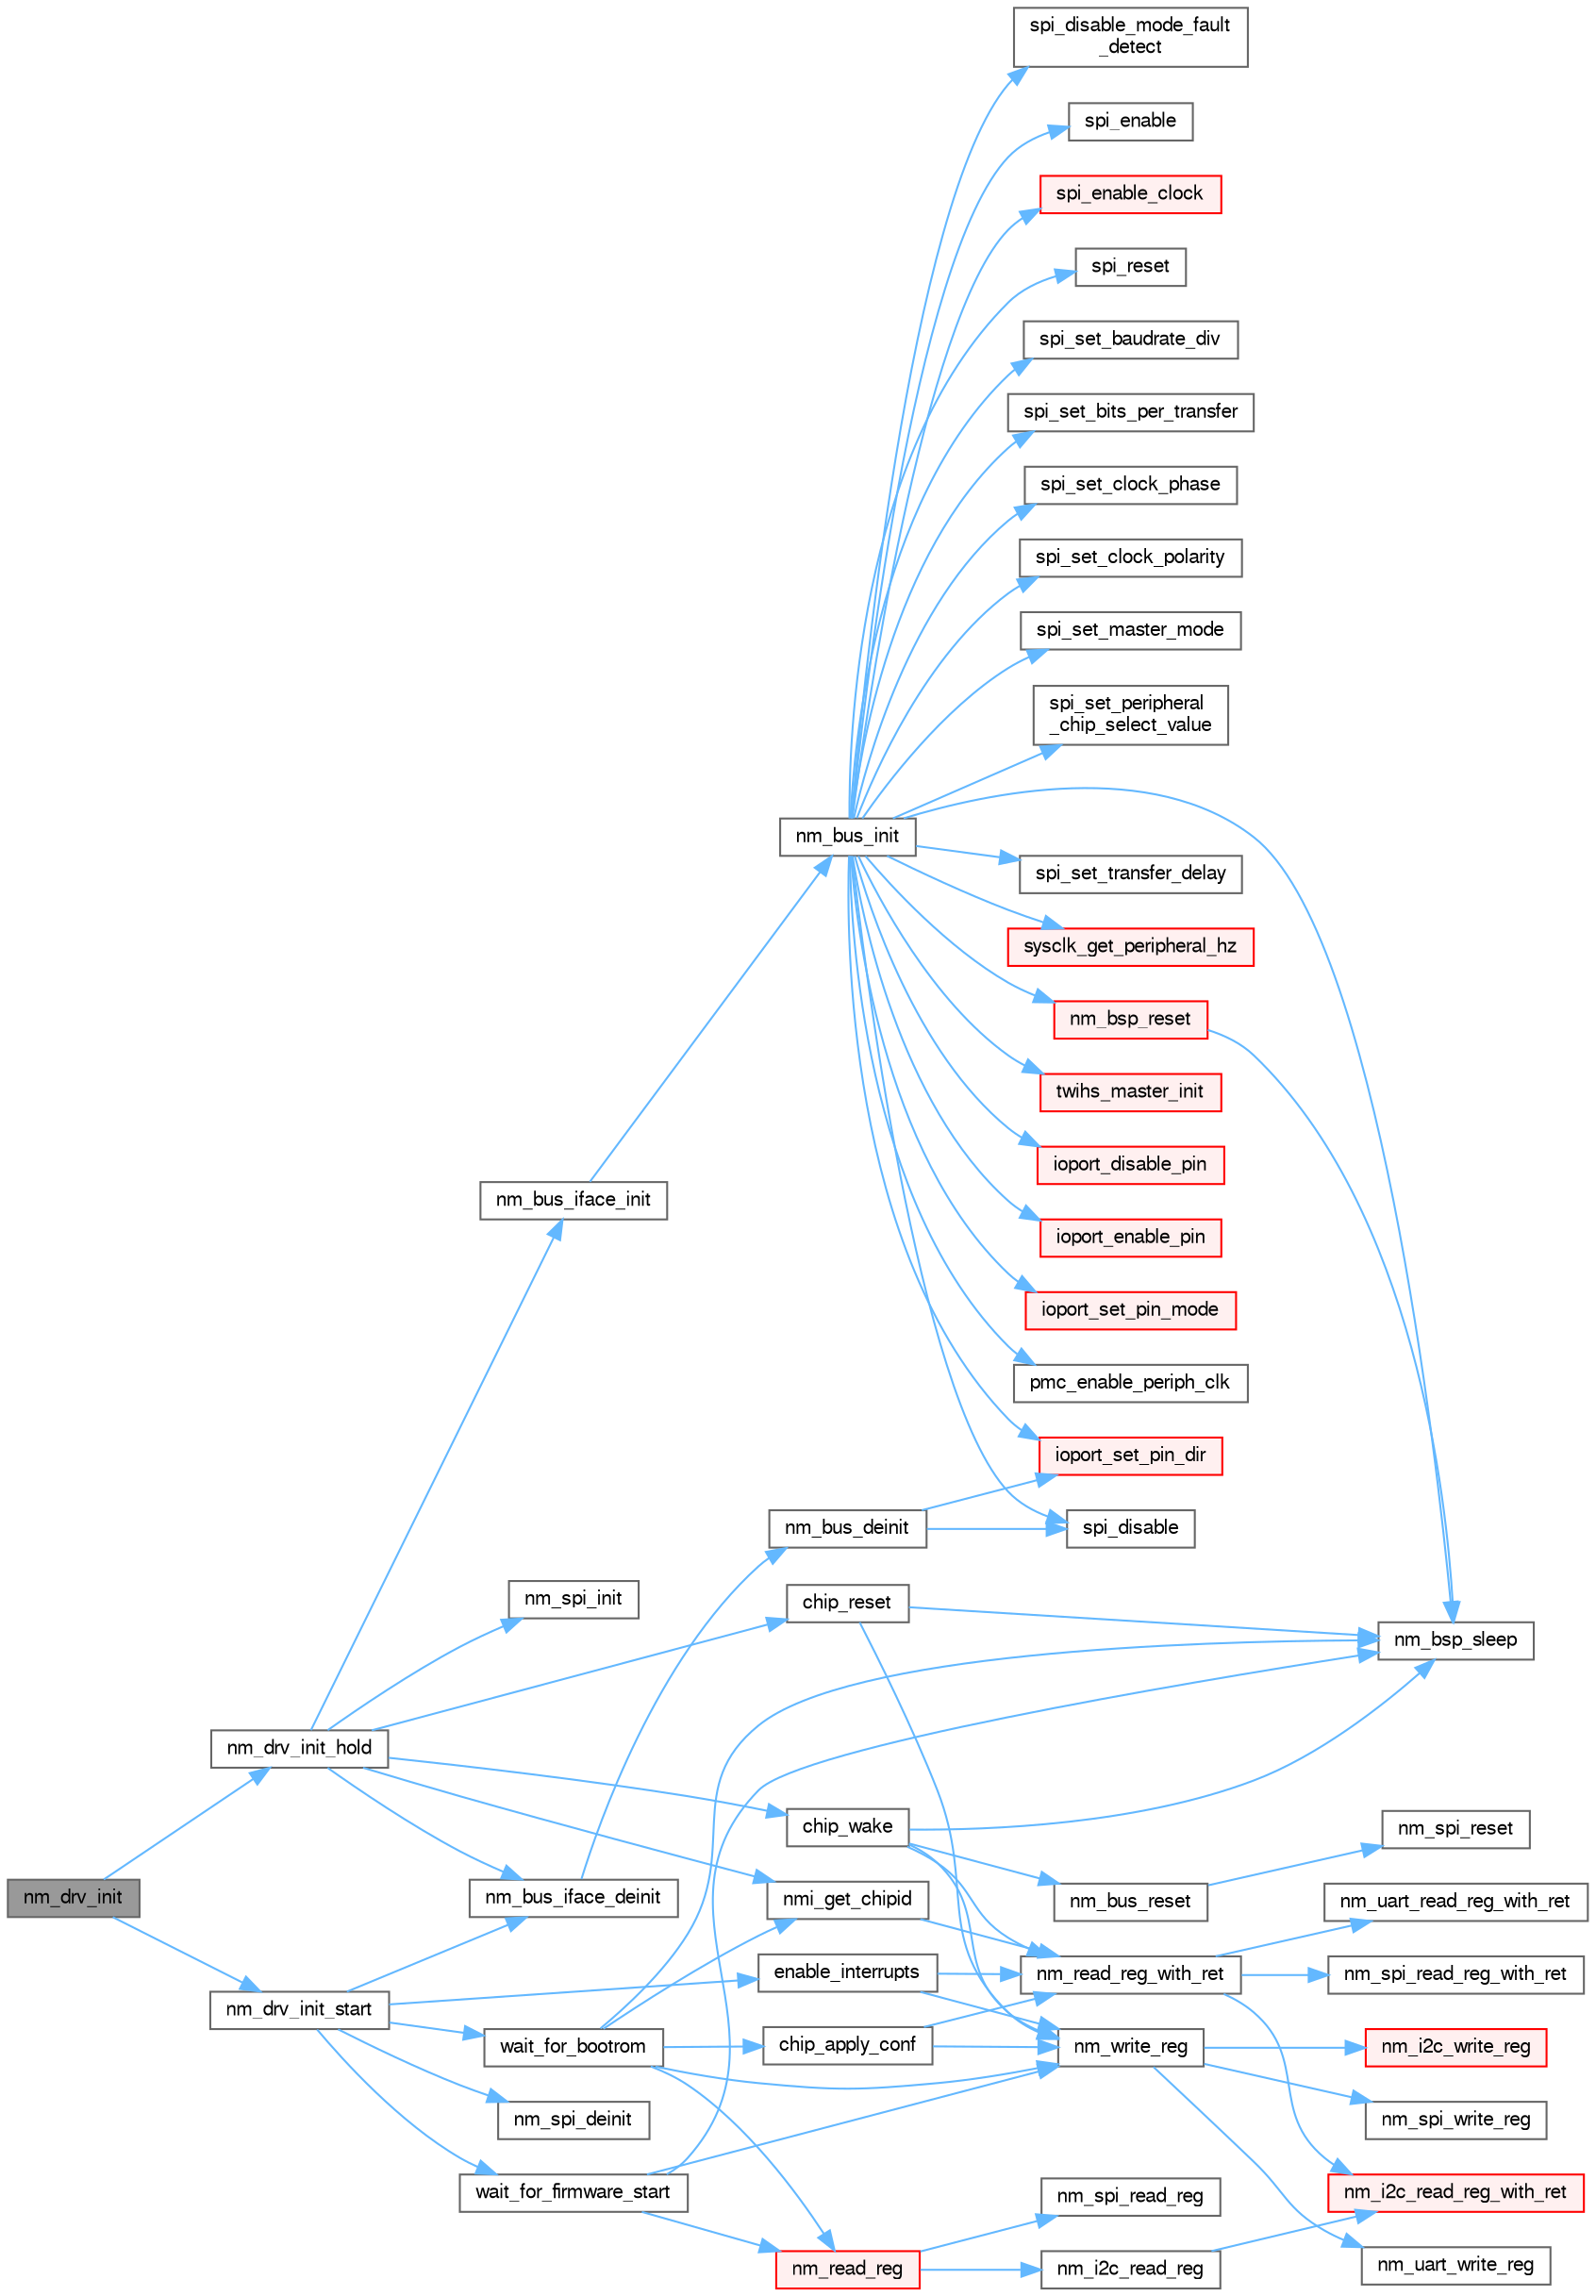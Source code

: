 digraph "nm_drv_init"
{
 // LATEX_PDF_SIZE
  bgcolor="transparent";
  edge [fontname=FreeSans,fontsize=10,labelfontname=FreeSans,labelfontsize=10];
  node [fontname=FreeSans,fontsize=10,shape=box,height=0.2,width=0.4];
  rankdir="LR";
  Node1 [label="nm_drv_init",height=0.2,width=0.4,color="gray40", fillcolor="grey60", style="filled", fontcolor="black",tooltip=" "];
  Node1 -> Node2 [color="steelblue1",style="solid"];
  Node2 [label="nm_drv_init_hold",height=0.2,width=0.4,color="grey40", fillcolor="white", style="filled",URL="$nmdrv_8c.html#a221982f7720b56973f8d52a97eff6f6a",tooltip=" "];
  Node2 -> Node3 [color="steelblue1",style="solid"];
  Node3 [label="chip_reset",height=0.2,width=0.4,color="grey40", fillcolor="white", style="filled",URL="$nmasic_8c.html#a6a4516bd3101cf65fa64750b98a9a9b9",tooltip=" "];
  Node3 -> Node4 [color="steelblue1",style="solid"];
  Node4 [label="nm_bsp_sleep",height=0.2,width=0.4,color="grey40", fillcolor="white", style="filled",URL="$group___nm_bsp_sleep_fn.html#gadbf38ddf0138d8e0a4e4720909a7b081",tooltip="Used to put the host to sleep for the specified duration (in milliseconds). Forcing the host to sleep..."];
  Node3 -> Node5 [color="steelblue1",style="solid"];
  Node5 [label="nm_write_reg",height=0.2,width=0.4,color="grey40", fillcolor="white", style="filled",URL="$nmbus_8c.html#a6a7d6b943cea86630575707ef80e09f9",tooltip=" "];
  Node5 -> Node6 [color="steelblue1",style="solid"];
  Node6 [label="nm_i2c_write_reg",height=0.2,width=0.4,color="red", fillcolor="#FFF0F0", style="filled",URL="$nmi2c_8c.html#a1bd0dd974a31b39146c20717bd6b7991",tooltip=" "];
  Node5 -> Node15 [color="steelblue1",style="solid"];
  Node15 [label="nm_spi_write_reg",height=0.2,width=0.4,color="grey40", fillcolor="white", style="filled",URL="$nmspi_8h.html#a8e4e4efa9b987e6eed4c23b848248a32",tooltip=" "];
  Node5 -> Node16 [color="steelblue1",style="solid"];
  Node16 [label="nm_uart_write_reg",height=0.2,width=0.4,color="grey40", fillcolor="white", style="filled",URL="$nmuart_8h.html#a8d6ab67f8e0106126ba1748e68cd943c",tooltip=" "];
  Node2 -> Node17 [color="steelblue1",style="solid"];
  Node17 [label="chip_wake",height=0.2,width=0.4,color="grey40", fillcolor="white", style="filled",URL="$nmasic_8c.html#abe05d6f4afa80ace3bd105d63dceda52",tooltip=" "];
  Node17 -> Node4 [color="steelblue1",style="solid"];
  Node17 -> Node18 [color="steelblue1",style="solid"];
  Node18 [label="nm_bus_reset",height=0.2,width=0.4,color="grey40", fillcolor="white", style="filled",URL="$nmbus_8c.html#a47e65a88a8262359d46de3cb869f481e",tooltip="reset bus interface"];
  Node18 -> Node19 [color="steelblue1",style="solid"];
  Node19 [label="nm_spi_reset",height=0.2,width=0.4,color="grey40", fillcolor="white", style="filled",URL="$nmspi_8h.html#a2277b874c5554c7f0675fcd5543aa6c0",tooltip="reset the SPI"];
  Node17 -> Node20 [color="steelblue1",style="solid"];
  Node20 [label="nm_read_reg_with_ret",height=0.2,width=0.4,color="grey40", fillcolor="white", style="filled",URL="$nmbus_8c.html#a475d273d8342f3f5c2a00e2887bf1b4f",tooltip=" "];
  Node20 -> Node21 [color="steelblue1",style="solid"];
  Node21 [label="nm_i2c_read_reg_with_ret",height=0.2,width=0.4,color="red", fillcolor="#FFF0F0", style="filled",URL="$nmi2c_8c.html#aa653cd4fd522820cd784c6328f372261",tooltip=" "];
  Node20 -> Node22 [color="steelblue1",style="solid"];
  Node22 [label="nm_spi_read_reg_with_ret",height=0.2,width=0.4,color="grey40", fillcolor="white", style="filled",URL="$nmspi_8h.html#aae92c14d16f00b293e10a8a3a86f9095",tooltip=" "];
  Node20 -> Node23 [color="steelblue1",style="solid"];
  Node23 [label="nm_uart_read_reg_with_ret",height=0.2,width=0.4,color="grey40", fillcolor="white", style="filled",URL="$nmuart_8h.html#a5ddecb766fd8041b0a2ff7f553f8183e",tooltip=" "];
  Node17 -> Node5 [color="steelblue1",style="solid"];
  Node2 -> Node24 [color="steelblue1",style="solid"];
  Node24 [label="nm_bus_iface_deinit",height=0.2,width=0.4,color="grey40", fillcolor="white", style="filled",URL="$nmbus_8c.html#afd8c7289de1cbf00464909c5c491b088",tooltip="Deinitialize bus interface."];
  Node24 -> Node25 [color="steelblue1",style="solid"];
  Node25 [label="nm_bus_deinit",height=0.2,width=0.4,color="grey40", fillcolor="white", style="filled",URL="$nm__bus__wrapper__same70_8c.html#a079140d5aa8c4f896339434c669a44aa",tooltip="De-initialize the bus wrapper."];
  Node25 -> Node26 [color="steelblue1",style="solid"];
  Node26 [label="ioport_set_pin_dir",height=0.2,width=0.4,color="red", fillcolor="#FFF0F0", style="filled",URL="$group__ioport__group.html#ga2d3cad38c936cf010569927289262350",tooltip="Set direction for a single IOPORT pin."];
  Node25 -> Node32 [color="steelblue1",style="solid"];
  Node32 [label="spi_disable",height=0.2,width=0.4,color="grey40", fillcolor="white", style="filled",URL="$drivers_2spi_2spi_8h.html#ae1923cf9736b951fa60a7404d4420812",tooltip="Disable SPI."];
  Node2 -> Node33 [color="steelblue1",style="solid"];
  Node33 [label="nm_bus_iface_init",height=0.2,width=0.4,color="grey40", fillcolor="white", style="filled",URL="$nmbus_8c.html#aaafc1bd52ccd798c512173f18543b966",tooltip=" "];
  Node33 -> Node34 [color="steelblue1",style="solid"];
  Node34 [label="nm_bus_init",height=0.2,width=0.4,color="grey40", fillcolor="white", style="filled",URL="$nm__bus__wrapper__same70_8c.html#ac6735b4dcb286ba50ed1b2db8ae04d31",tooltip=" "];
  Node34 -> Node35 [color="steelblue1",style="solid"];
  Node35 [label="ioport_disable_pin",height=0.2,width=0.4,color="red", fillcolor="#FFF0F0", style="filled",URL="$group__ioport__group.html#ga71ffb860475938ae5c465ae8a536b6fd",tooltip="Disable IOPORT pin, based on a pin created with IOPORT_CREATE_PIN()."];
  Node34 -> Node38 [color="steelblue1",style="solid"];
  Node38 [label="ioport_enable_pin",height=0.2,width=0.4,color="red", fillcolor="#FFF0F0", style="filled",URL="$group__ioport__group.html#gacdc3b4c6e23bed18c45de856fda5678f",tooltip="Enable an IOPORT pin, based on a pin created with IOPORT_CREATE_PIN()."];
  Node34 -> Node26 [color="steelblue1",style="solid"];
  Node34 -> Node41 [color="steelblue1",style="solid"];
  Node41 [label="ioport_set_pin_mode",height=0.2,width=0.4,color="red", fillcolor="#FFF0F0", style="filled",URL="$group__ioport__group.html#ga09df7897a4e2401204c84211a29aa67a",tooltip="Set pin mode for one single IOPORT pin."];
  Node34 -> Node44 [color="steelblue1",style="solid"];
  Node44 [label="nm_bsp_reset",height=0.2,width=0.4,color="red", fillcolor="#FFF0F0", style="filled",URL="$group___nm_bsp_reset_fn.html#ga3e540428a9246a27c61999ecb7e13d05",tooltip="Reset WINC1500 SoC by setting CHIP_EN and RESET_N signals low, CHIP_EN high then RESET_N high."];
  Node44 -> Node4 [color="steelblue1",style="solid"];
  Node34 -> Node4 [color="steelblue1",style="solid"];
  Node34 -> Node47 [color="steelblue1",style="solid"];
  Node47 [label="pmc_enable_periph_clk",height=0.2,width=0.4,color="grey40", fillcolor="white", style="filled",URL="$group__sam__drivers__pmc__group.html#gad09de55bb493f4ebdd92305f24f27d62",tooltip="Enable the specified peripheral clock."];
  Node34 -> Node32 [color="steelblue1",style="solid"];
  Node34 -> Node48 [color="steelblue1",style="solid"];
  Node48 [label="spi_disable_mode_fault\l_detect",height=0.2,width=0.4,color="grey40", fillcolor="white", style="filled",URL="$drivers_2spi_2spi_8h.html#a1498285b5ff73664ad14833e5ce01c6a",tooltip="Disable Mode Fault Detection."];
  Node34 -> Node49 [color="steelblue1",style="solid"];
  Node49 [label="spi_enable",height=0.2,width=0.4,color="grey40", fillcolor="white", style="filled",URL="$drivers_2spi_2spi_8h.html#a0d4feda4666a1448e5d41a8479b60689",tooltip="Enable SPI."];
  Node34 -> Node50 [color="steelblue1",style="solid"];
  Node50 [label="spi_enable_clock",height=0.2,width=0.4,color="red", fillcolor="#FFF0F0", style="filled",URL="$group__sam__drivers__spi__group.html#ga717643bb5d2401bed319b2ad8bc41462",tooltip="Enable SPI clock."];
  Node34 -> Node52 [color="steelblue1",style="solid"];
  Node52 [label="spi_reset",height=0.2,width=0.4,color="grey40", fillcolor="white", style="filled",URL="$drivers_2spi_2spi_8h.html#a678f8e496cc236c912f4105aebffef36",tooltip="Reset SPI and set it to Slave mode."];
  Node34 -> Node53 [color="steelblue1",style="solid"];
  Node53 [label="spi_set_baudrate_div",height=0.2,width=0.4,color="grey40", fillcolor="white", style="filled",URL="$group__sam__drivers__spi__group.html#ga28248e1b6c31317a2d0128e5eae6f516",tooltip="Set Serial Clock Baud Rate divider value (SCBR)."];
  Node34 -> Node54 [color="steelblue1",style="solid"];
  Node54 [label="spi_set_bits_per_transfer",height=0.2,width=0.4,color="grey40", fillcolor="white", style="filled",URL="$group__sam__drivers__spi__group.html#ga357d0caf683beeb0a84b4e0874dbbb2c",tooltip="Set number of bits per transfer."];
  Node34 -> Node55 [color="steelblue1",style="solid"];
  Node55 [label="spi_set_clock_phase",height=0.2,width=0.4,color="grey40", fillcolor="white", style="filled",URL="$group__sam__drivers__spi__group.html#gae7f5adbf3062c0a834cfd8f98b0c1878",tooltip="Set Data Capture Phase."];
  Node34 -> Node56 [color="steelblue1",style="solid"];
  Node56 [label="spi_set_clock_polarity",height=0.2,width=0.4,color="grey40", fillcolor="white", style="filled",URL="$group__sam__drivers__spi__group.html#ga5047dc4debab95407fa5b27360addc39",tooltip="Set clock default state."];
  Node34 -> Node57 [color="steelblue1",style="solid"];
  Node57 [label="spi_set_master_mode",height=0.2,width=0.4,color="grey40", fillcolor="white", style="filled",URL="$drivers_2spi_2spi_8h.html#a837805f2bd2b5f2c0a29e9651e503d34",tooltip="Set SPI to Master mode."];
  Node34 -> Node58 [color="steelblue1",style="solid"];
  Node58 [label="spi_set_peripheral\l_chip_select_value",height=0.2,width=0.4,color="grey40", fillcolor="white", style="filled",URL="$group__sam__drivers__spi__group.html#ga71131f0a9772ac93eeb6af52a1101ecc",tooltip="Set Peripheral Chip Select (PCS) value."];
  Node34 -> Node59 [color="steelblue1",style="solid"];
  Node59 [label="spi_set_transfer_delay",height=0.2,width=0.4,color="grey40", fillcolor="white", style="filled",URL="$group__sam__drivers__spi__group.html#ga4ccc2d131b456b98318bdb310e755447",tooltip="Configure timing for SPI transfer."];
  Node34 -> Node60 [color="steelblue1",style="solid"];
  Node60 [label="sysclk_get_peripheral_hz",height=0.2,width=0.4,color="red", fillcolor="#FFF0F0", style="filled",URL="$group__sysclk__group.html#ga8ae5a954767dfc4d16ce5ae7928e6edf",tooltip="Retrieves the current rate in Hz of the peripheral clocks."];
  Node34 -> Node62 [color="steelblue1",style="solid"];
  Node62 [label="twihs_master_init",height=0.2,width=0.4,color="red", fillcolor="#FFF0F0", style="filled",URL="$group__sam__drivers__twihs__group.html#gafd999c983530ad27654bc2ce4ced5127",tooltip="Initialize TWIHS master mode."];
  Node2 -> Node66 [color="steelblue1",style="solid"];
  Node66 [label="nm_spi_init",height=0.2,width=0.4,color="grey40", fillcolor="white", style="filled",URL="$nmspi_8h.html#ad47b5973430e547dd904b98a542b9ece",tooltip="Initialize the SPI."];
  Node2 -> Node67 [color="steelblue1",style="solid"];
  Node67 [label="nmi_get_chipid",height=0.2,width=0.4,color="grey40", fillcolor="white", style="filled",URL="$nmasic_8c.html#a2325ac5878275e4ca3f99675cf78be72",tooltip=" "];
  Node67 -> Node20 [color="steelblue1",style="solid"];
  Node1 -> Node68 [color="steelblue1",style="solid"];
  Node68 [label="nm_drv_init_start",height=0.2,width=0.4,color="grey40", fillcolor="white", style="filled",URL="$nmdrv_8c.html#a251e8bf1913f13cc0422ac5a2d84f241",tooltip=" "];
  Node68 -> Node69 [color="steelblue1",style="solid"];
  Node69 [label="enable_interrupts",height=0.2,width=0.4,color="grey40", fillcolor="white", style="filled",URL="$nmasic_8c.html#af3c5f659f6097d385b50070d4c67fa11",tooltip=" "];
  Node69 -> Node20 [color="steelblue1",style="solid"];
  Node69 -> Node5 [color="steelblue1",style="solid"];
  Node68 -> Node24 [color="steelblue1",style="solid"];
  Node68 -> Node70 [color="steelblue1",style="solid"];
  Node70 [label="nm_spi_deinit",height=0.2,width=0.4,color="grey40", fillcolor="white", style="filled",URL="$nmspi_8h.html#a1fc5eb201dcbd964d83036e2770380f9",tooltip="DeInitialize the SPI."];
  Node68 -> Node71 [color="steelblue1",style="solid"];
  Node71 [label="wait_for_bootrom",height=0.2,width=0.4,color="grey40", fillcolor="white", style="filled",URL="$nmasic_8c.html#a5973db210963d61c636f99b7fc9bbaeb",tooltip=" "];
  Node71 -> Node72 [color="steelblue1",style="solid"];
  Node72 [label="chip_apply_conf",height=0.2,width=0.4,color="grey40", fillcolor="white", style="filled",URL="$nmasic_8c.html#ae4b1e8b57391e6e3f2e3ac862250c2ae",tooltip=" "];
  Node72 -> Node20 [color="steelblue1",style="solid"];
  Node72 -> Node5 [color="steelblue1",style="solid"];
  Node71 -> Node4 [color="steelblue1",style="solid"];
  Node71 -> Node73 [color="steelblue1",style="solid"];
  Node73 [label="nm_read_reg",height=0.2,width=0.4,color="red", fillcolor="#FFF0F0", style="filled",URL="$nmbus_8c.html#a40095d9f8d9cd502b40d93015c93af24",tooltip=" "];
  Node73 -> Node74 [color="steelblue1",style="solid"];
  Node74 [label="nm_i2c_read_reg",height=0.2,width=0.4,color="grey40", fillcolor="white", style="filled",URL="$nmi2c_8c.html#ae84e408bcb689b663a9dc87e3ee68cdf",tooltip=" "];
  Node74 -> Node21 [color="steelblue1",style="solid"];
  Node73 -> Node75 [color="steelblue1",style="solid"];
  Node75 [label="nm_spi_read_reg",height=0.2,width=0.4,color="grey40", fillcolor="white", style="filled",URL="$nmspi_8h.html#a37c588aab608b441dbbaf508317e1ee3",tooltip=" "];
  Node71 -> Node5 [color="steelblue1",style="solid"];
  Node71 -> Node67 [color="steelblue1",style="solid"];
  Node68 -> Node77 [color="steelblue1",style="solid"];
  Node77 [label="wait_for_firmware_start",height=0.2,width=0.4,color="grey40", fillcolor="white", style="filled",URL="$nmasic_8c.html#a3022e654b1800694a8973373ea0f2f08",tooltip=" "];
  Node77 -> Node4 [color="steelblue1",style="solid"];
  Node77 -> Node73 [color="steelblue1",style="solid"];
  Node77 -> Node5 [color="steelblue1",style="solid"];
}

